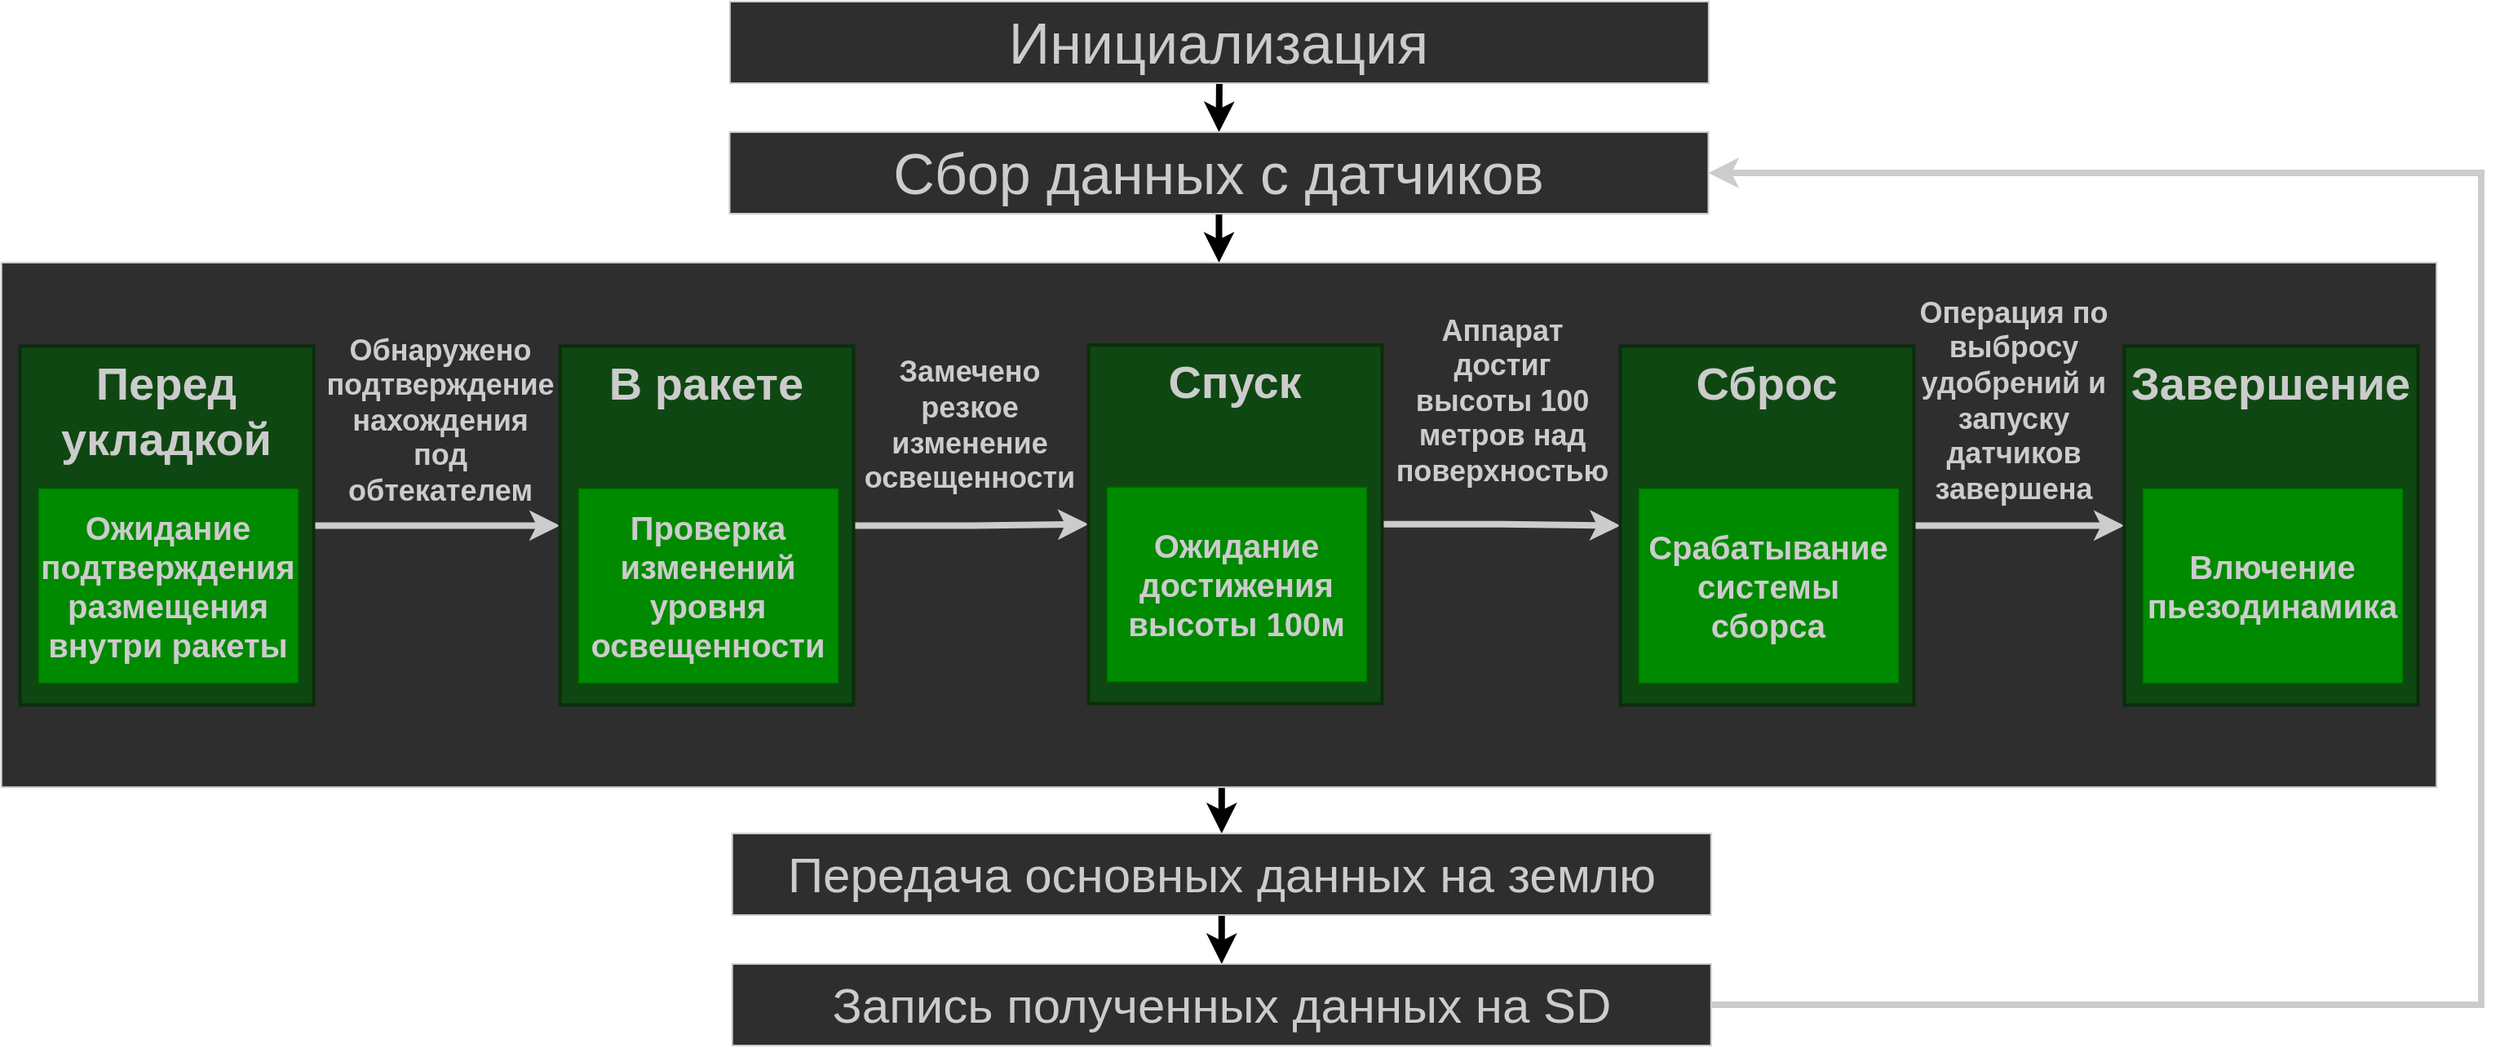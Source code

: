 <mxfile version="25.0.1">
  <diagram name="Страница — 1" id="GXMrNB5Edi-ewXPr0YZj">
    <mxGraphModel dx="1727" dy="1090" grid="1" gridSize="10" guides="1" tooltips="1" connect="1" arrows="1" fold="1" page="1" pageScale="1" pageWidth="827" pageHeight="1169" math="0" shadow="0">
      <root>
        <mxCell id="0" />
        <mxCell id="1" parent="0" />
        <mxCell id="BFia_SQ2gyr02EMTNyL8-7" style="edgeStyle=orthogonalEdgeStyle;rounded=0;orthogonalLoop=1;jettySize=auto;html=1;exitX=0.5;exitY=1;exitDx=0;exitDy=0;entryX=0.5;entryY=0;entryDx=0;entryDy=0;strokeWidth=4;fontColor=#CCCCCC;" edge="1" parent="1" source="xJIM_QWzh1oK6-e6Z9la-1" target="xJIM_QWzh1oK6-e6Z9la-2">
          <mxGeometry relative="1" as="geometry" />
        </mxCell>
        <mxCell id="xJIM_QWzh1oK6-e6Z9la-1" value="&lt;font style=&quot;font-size: 35px;&quot;&gt;Инициализация&lt;/font&gt;" style="rounded=0;whiteSpace=wrap;html=1;container=0;fontColor=#CCCCCC;strokeColor=#CCCCCC;fillColor=#2E2E2E;" parent="1" vertex="1">
          <mxGeometry x="516.44" y="270" width="600" height="50" as="geometry" />
        </mxCell>
        <mxCell id="BFia_SQ2gyr02EMTNyL8-6" style="edgeStyle=orthogonalEdgeStyle;rounded=0;orthogonalLoop=1;jettySize=auto;html=1;exitX=0.5;exitY=1;exitDx=0;exitDy=0;entryX=0.5;entryY=0;entryDx=0;entryDy=0;strokeWidth=4;fontColor=#CCCCCC;" edge="1" parent="1" source="xJIM_QWzh1oK6-e6Z9la-2" target="xJIM_QWzh1oK6-e6Z9la-5">
          <mxGeometry relative="1" as="geometry" />
        </mxCell>
        <mxCell id="xJIM_QWzh1oK6-e6Z9la-2" value="&lt;font style=&quot;font-size: 35px;&quot;&gt;Сбор данных с датчиков&lt;/font&gt;" style="rounded=0;whiteSpace=wrap;html=1;container=0;fontColor=#CCCCCC;strokeColor=#CCCCCC;fillColor=#2E2E2E;" parent="1" vertex="1">
          <mxGeometry x="516.24" y="350" width="600" height="50" as="geometry" />
        </mxCell>
        <mxCell id="BFia_SQ2gyr02EMTNyL8-5" style="edgeStyle=orthogonalEdgeStyle;rounded=0;orthogonalLoop=1;jettySize=auto;html=1;exitX=0.5;exitY=1;exitDx=0;exitDy=0;entryX=0.5;entryY=0;entryDx=0;entryDy=0;strokeWidth=4;fontColor=#CCCCCC;" edge="1" parent="1" source="xJIM_QWzh1oK6-e6Z9la-5" target="xJIM_QWzh1oK6-e6Z9la-7">
          <mxGeometry relative="1" as="geometry" />
        </mxCell>
        <mxCell id="xJIM_QWzh1oK6-e6Z9la-5" value="" style="rounded=0;whiteSpace=wrap;html=1;container=0;fontColor=#CCCCCC;strokeColor=#CCCCCC;fillColor=#2E2E2E;" parent="1" vertex="1">
          <mxGeometry x="69.9" y="430.01" width="1492.683" height="321.579" as="geometry" />
        </mxCell>
        <mxCell id="BFia_SQ2gyr02EMTNyL8-4" style="edgeStyle=orthogonalEdgeStyle;rounded=0;orthogonalLoop=1;jettySize=auto;html=1;exitX=0.5;exitY=1;exitDx=0;exitDy=0;entryX=0.5;entryY=0;entryDx=0;entryDy=0;strokeWidth=4;fontColor=#CCCCCC;" edge="1" parent="1" source="xJIM_QWzh1oK6-e6Z9la-7" target="xJIM_QWzh1oK6-e6Z9la-9">
          <mxGeometry relative="1" as="geometry" />
        </mxCell>
        <mxCell id="xJIM_QWzh1oK6-e6Z9la-7" value="&lt;font style=&quot;font-size: 30px;&quot;&gt;Передача основных данных на землю&lt;/font&gt;" style="rounded=0;whiteSpace=wrap;html=1;container=0;fontColor=#CCCCCC;strokeColor=#CCCCCC;fillColor=#2E2E2E;" parent="1" vertex="1">
          <mxGeometry x="517.874" y="779.996" width="600" height="50" as="geometry" />
        </mxCell>
        <mxCell id="BFia_SQ2gyr02EMTNyL8-3" style="edgeStyle=orthogonalEdgeStyle;rounded=0;orthogonalLoop=1;jettySize=auto;html=1;exitX=1;exitY=0.5;exitDx=0;exitDy=0;entryX=1;entryY=0.5;entryDx=0;entryDy=0;strokeWidth=4;fontColor=#CCCCCC;strokeColor=#CCCCCC;" edge="1" parent="1" source="xJIM_QWzh1oK6-e6Z9la-9" target="xJIM_QWzh1oK6-e6Z9la-2">
          <mxGeometry relative="1" as="geometry">
            <Array as="points">
              <mxPoint x="1590" y="885" />
              <mxPoint x="1590" y="375" />
            </Array>
          </mxGeometry>
        </mxCell>
        <mxCell id="xJIM_QWzh1oK6-e6Z9la-9" value="&lt;font style=&quot;font-size: 30px;&quot;&gt;Запись полученных данных на SD&lt;/font&gt;" style="rounded=0;whiteSpace=wrap;html=1;container=0;fontColor=#CCCCCC;strokeColor=#CCCCCC;fillColor=#2E2E2E;" parent="1" vertex="1">
          <mxGeometry x="517.874" y="859.996" width="600" height="50" as="geometry" />
        </mxCell>
        <mxCell id="BFia_SQ2gyr02EMTNyL8-10" style="edgeStyle=orthogonalEdgeStyle;rounded=0;orthogonalLoop=1;jettySize=auto;html=1;exitX=1;exitY=0.5;exitDx=0;exitDy=0;entryX=0;entryY=0.5;entryDx=0;entryDy=0;strokeWidth=4;fontColor=#CCCCCC;strokeColor=#CCCCCC;" edge="1" parent="1" source="xJIM_QWzh1oK6-e6Z9la-15" target="xJIM_QWzh1oK6-e6Z9la-17">
          <mxGeometry relative="1" as="geometry" />
        </mxCell>
        <mxCell id="xJIM_QWzh1oK6-e6Z9la-15" value="&lt;div&gt;&lt;span style=&quot;font-weight: 700;&quot;&gt;Перед укладкой&lt;/span&gt;&lt;br&gt;&lt;/div&gt;" style="whiteSpace=wrap;html=1;fillColor=#0F4712;strokeColor=#092E0B;container=0;verticalAlign=top;fontSize=28;fontColor=#CCCCCC;strokeWidth=2;" parent="1" vertex="1">
          <mxGeometry x="81.24" y="481.199" width="180" height="220" as="geometry" />
        </mxCell>
        <mxCell id="BFia_SQ2gyr02EMTNyL8-11" style="edgeStyle=orthogonalEdgeStyle;rounded=0;orthogonalLoop=1;jettySize=auto;html=1;exitX=1;exitY=0.5;exitDx=0;exitDy=0;entryX=0;entryY=0.5;entryDx=0;entryDy=0;strokeWidth=4;fontColor=#CCCCCC;strokeColor=#CCCCCC;" edge="1" parent="1" source="xJIM_QWzh1oK6-e6Z9la-17" target="xJIM_QWzh1oK6-e6Z9la-18">
          <mxGeometry relative="1" as="geometry" />
        </mxCell>
        <mxCell id="xJIM_QWzh1oK6-e6Z9la-17" value="&lt;div&gt;&lt;span style=&quot;font-weight: 700; background-color: initial;&quot;&gt;В ракете&lt;/span&gt;&lt;br&gt;&lt;/div&gt;" style="whiteSpace=wrap;html=1;fillColor=#0F4712;strokeColor=#092E0B;container=0;verticalAlign=top;fontSize=28;fontColor=#CCCCCC;strokeWidth=2;" parent="1" vertex="1">
          <mxGeometry x="412.24" y="481.2" width="180" height="220" as="geometry" />
        </mxCell>
        <mxCell id="BFia_SQ2gyr02EMTNyL8-12" style="edgeStyle=orthogonalEdgeStyle;rounded=0;orthogonalLoop=1;jettySize=auto;html=1;exitX=1;exitY=0.5;exitDx=0;exitDy=0;entryX=0;entryY=0.5;entryDx=0;entryDy=0;strokeWidth=4;fontColor=#CCCCCC;strokeColor=#CCCCCC;" edge="1" parent="1" source="xJIM_QWzh1oK6-e6Z9la-18" target="xJIM_QWzh1oK6-e6Z9la-19">
          <mxGeometry relative="1" as="geometry" />
        </mxCell>
        <mxCell id="xJIM_QWzh1oK6-e6Z9la-18" value="&lt;span style=&quot;font-weight: 700;&quot;&gt;Спуск&lt;/span&gt;" style="whiteSpace=wrap;html=1;fillColor=#0F4712;strokeColor=#092E0B;container=0;verticalAlign=top;fontSize=28;fontColor=#CCCCCC;strokeWidth=2;" parent="1" vertex="1">
          <mxGeometry x="736.24" y="480.4" width="180" height="220" as="geometry" />
        </mxCell>
        <mxCell id="BFia_SQ2gyr02EMTNyL8-13" style="edgeStyle=orthogonalEdgeStyle;rounded=0;orthogonalLoop=1;jettySize=auto;html=1;exitX=1;exitY=0.5;exitDx=0;exitDy=0;entryX=0;entryY=0.5;entryDx=0;entryDy=0;strokeWidth=4;fontColor=#CCCCCC;strokeColor=#CCCCCC;" edge="1" parent="1" source="xJIM_QWzh1oK6-e6Z9la-19" target="xJIM_QWzh1oK6-e6Z9la-20">
          <mxGeometry relative="1" as="geometry" />
        </mxCell>
        <mxCell id="xJIM_QWzh1oK6-e6Z9la-19" value="&lt;span style=&quot;font-weight: 700;&quot;&gt;Сброс&lt;/span&gt;" style="whiteSpace=wrap;html=1;fillColor=#0F4712;strokeColor=#092E0B;container=0;verticalAlign=top;fontSize=28;fontColor=#CCCCCC;strokeWidth=2;" parent="1" vertex="1">
          <mxGeometry x="1062.24" y="481.201" width="180" height="220" as="geometry" />
        </mxCell>
        <mxCell id="xJIM_QWzh1oK6-e6Z9la-20" value="&lt;span style=&quot;font-weight: 700;&quot;&gt;Завершение&lt;/span&gt;" style="whiteSpace=wrap;html=1;fillColor=#0F4712;strokeColor=#092E0B;container=0;verticalAlign=top;fontSize=28;fontColor=#CCCCCC;strokeWidth=2;" parent="1" vertex="1">
          <mxGeometry x="1371.24" y="481.201" width="180" height="220" as="geometry" />
        </mxCell>
        <mxCell id="xJIM_QWzh1oK6-e6Z9la-22" value="&lt;span style=&quot;font-weight: 700;&quot;&gt;Ожидание подтверждения размещения внутри ракеты&lt;/span&gt;" style="whiteSpace=wrap;html=1;fillColor=#008a00;fontColor=#CCCCCC;strokeColor=#005700;container=0;fontSize=20;" parent="1" vertex="1">
          <mxGeometry x="92.24" y="568.15" width="160" height="120" as="geometry" />
        </mxCell>
        <mxCell id="xJIM_QWzh1oK6-e6Z9la-23" value="&lt;span style=&quot;font-weight: 700;&quot;&gt;Влючение пьезодинамика&lt;/span&gt;" style="whiteSpace=wrap;html=1;fillColor=#008a00;strokeColor=#005700;fontColor=#CCCCCC;container=0;fontSize=20;" parent="1" vertex="1">
          <mxGeometry x="1382.243" y="568.151" width="160" height="120" as="geometry" />
        </mxCell>
        <mxCell id="xJIM_QWzh1oK6-e6Z9la-24" value="&lt;span style=&quot;font-weight: 700;&quot;&gt;Срабатывание системы сборса&lt;/span&gt;" style="whiteSpace=wrap;html=1;fillColor=#008a00;strokeColor=#005700;fontColor=#CCCCCC;container=0;fontSize=20;" parent="1" vertex="1">
          <mxGeometry x="1073.237" y="568.151" width="160" height="120" as="geometry" />
        </mxCell>
        <mxCell id="xJIM_QWzh1oK6-e6Z9la-25" value="&lt;span style=&quot;font-weight: 700;&quot;&gt;Ожидание достижения высоты 100м&lt;/span&gt;" style="whiteSpace=wrap;html=1;fillColor=#008a00;fontColor=#CCCCCC;strokeColor=#005700;container=0;fontSize=20;" parent="1" vertex="1">
          <mxGeometry x="747.24" y="567.351" width="160" height="120" as="geometry" />
        </mxCell>
        <mxCell id="xJIM_QWzh1oK6-e6Z9la-26" value="&lt;span style=&quot;font-weight: 700;&quot;&gt;Проверка изменений уровня освещенности&lt;/span&gt;" style="whiteSpace=wrap;html=1;fillColor=#008a00;fontColor=#CCCCCC;strokeColor=#005700;container=0;fontSize=20;" parent="1" vertex="1">
          <mxGeometry x="423.237" y="568.151" width="160" height="120" as="geometry" />
        </mxCell>
        <mxCell id="xJIM_QWzh1oK6-e6Z9la-39" value="Обнаружено подтверждение нахождения под обтекателем" style="text;align=center;verticalAlign=middle;rounded=0;strokeWidth=0;perimeterSpacing=3;fontStyle=1;whiteSpace=wrap;fontSize=18;container=0;fontColor=#CCCCCC;" parent="1" vertex="1">
          <mxGeometry x="279.24" y="475.0" width="120" height="103.55" as="geometry" />
        </mxCell>
        <mxCell id="xJIM_QWzh1oK6-e6Z9la-40" value="Замечено резкое изменение освещенности" style="text;align=center;verticalAlign=middle;rounded=0;strokeWidth=0;perimeterSpacing=3;fontStyle=1;whiteSpace=wrap;fontSize=18;container=0;fontColor=#CCCCCC;" parent="1" vertex="1">
          <mxGeometry x="612.24" y="475.0" width="102.99" height="110" as="geometry" />
        </mxCell>
        <mxCell id="xJIM_QWzh1oK6-e6Z9la-41" value="Аппарат достиг высоты 100 метров над поверхностью" style="text;align=center;verticalAlign=middle;rounded=0;strokeWidth=0;perimeterSpacing=3;fontStyle=1;whiteSpace=wrap;fontSize=18;container=0;fontColor=#CCCCCC;" parent="1" vertex="1">
          <mxGeometry x="952.235" y="497.057" width="76.127" height="36.491" as="geometry" />
        </mxCell>
        <mxCell id="xJIM_QWzh1oK6-e6Z9la-42" value="Операция по выбросу удобрений и запуску датчиков завершена" style="text;align=center;verticalAlign=middle;rounded=0;strokeWidth=0;perimeterSpacing=3;fontStyle=1;whiteSpace=wrap;fontSize=18;container=0;fontColor=#CCCCCC;" parent="1" vertex="1">
          <mxGeometry x="1242.24" y="470" width="122.62" height="90.61" as="geometry" />
        </mxCell>
      </root>
    </mxGraphModel>
  </diagram>
</mxfile>
